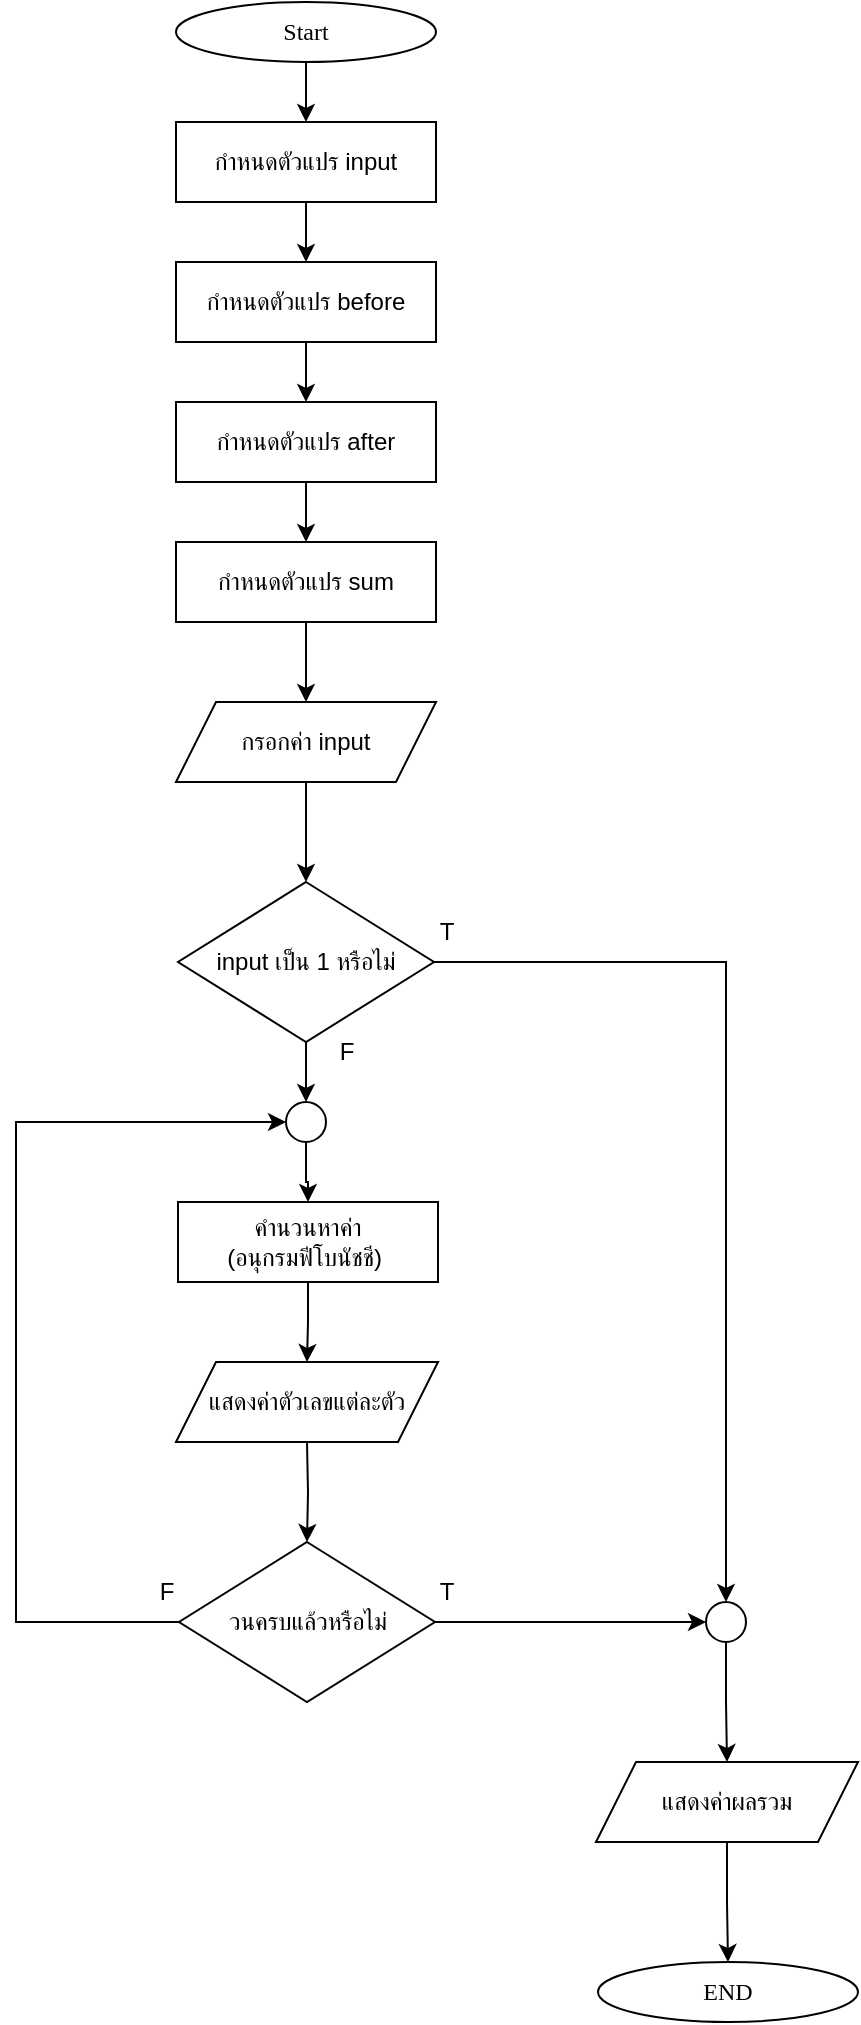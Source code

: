 <mxfile version="24.9.2">
  <diagram name="Page-1" id="n_joIfpPtXs-bq_2HC0r">
    <mxGraphModel dx="2076" dy="1765" grid="1" gridSize="10" guides="1" tooltips="1" connect="1" arrows="1" fold="1" page="1" pageScale="1" pageWidth="850" pageHeight="1100" math="0" shadow="0">
      <root>
        <mxCell id="0" />
        <mxCell id="1" parent="0" />
        <mxCell id="-HGo9TOQFTMYTPu_Gqfn-1" value="" style="edgeStyle=orthogonalEdgeStyle;rounded=0;orthogonalLoop=1;jettySize=auto;html=1;" edge="1" parent="1" source="-HGo9TOQFTMYTPu_Gqfn-2" target="-HGo9TOQFTMYTPu_Gqfn-4">
          <mxGeometry relative="1" as="geometry" />
        </mxCell>
        <mxCell id="-HGo9TOQFTMYTPu_Gqfn-2" value="&lt;font data-font-src=&quot;https://fonts.googleapis.com/css?family=Sarabun&quot; face=&quot;Sarabun&quot;&gt;Start&lt;/font&gt;" style="ellipse;whiteSpace=wrap;html=1;" vertex="1" parent="1">
          <mxGeometry x="-530.0" y="-1050" width="130" height="30" as="geometry" />
        </mxCell>
        <mxCell id="-HGo9TOQFTMYTPu_Gqfn-8" value="" style="edgeStyle=orthogonalEdgeStyle;rounded=0;orthogonalLoop=1;jettySize=auto;html=1;" edge="1" parent="1" source="-HGo9TOQFTMYTPu_Gqfn-4" target="-HGo9TOQFTMYTPu_Gqfn-7">
          <mxGeometry relative="1" as="geometry" />
        </mxCell>
        <mxCell id="-HGo9TOQFTMYTPu_Gqfn-4" value="กำหนดตัวแปร input" style="rounded=0;whiteSpace=wrap;html=1;" vertex="1" parent="1">
          <mxGeometry x="-530.0" y="-990" width="130" height="40" as="geometry" />
        </mxCell>
        <mxCell id="-HGo9TOQFTMYTPu_Gqfn-20" value="" style="edgeStyle=orthogonalEdgeStyle;rounded=0;orthogonalLoop=1;jettySize=auto;html=1;" edge="1" parent="1" source="-HGo9TOQFTMYTPu_Gqfn-6" target="-HGo9TOQFTMYTPu_Gqfn-19">
          <mxGeometry relative="1" as="geometry" />
        </mxCell>
        <mxCell id="-HGo9TOQFTMYTPu_Gqfn-6" value="กรอกค่า input" style="rounded=0;whiteSpace=wrap;html=1;shape=parallelogram;perimeter=parallelogramPerimeter;fixedSize=1;" vertex="1" parent="1">
          <mxGeometry x="-530.0" y="-700" width="130" height="40" as="geometry" />
        </mxCell>
        <mxCell id="-HGo9TOQFTMYTPu_Gqfn-10" value="" style="edgeStyle=orthogonalEdgeStyle;rounded=0;orthogonalLoop=1;jettySize=auto;html=1;" edge="1" parent="1" source="-HGo9TOQFTMYTPu_Gqfn-7" target="-HGo9TOQFTMYTPu_Gqfn-9">
          <mxGeometry relative="1" as="geometry" />
        </mxCell>
        <mxCell id="-HGo9TOQFTMYTPu_Gqfn-7" value="กำหนดตัวแปร before" style="rounded=0;whiteSpace=wrap;html=1;" vertex="1" parent="1">
          <mxGeometry x="-530.0" y="-920" width="130" height="40" as="geometry" />
        </mxCell>
        <mxCell id="-HGo9TOQFTMYTPu_Gqfn-12" value="" style="edgeStyle=orthogonalEdgeStyle;rounded=0;orthogonalLoop=1;jettySize=auto;html=1;" edge="1" parent="1" source="-HGo9TOQFTMYTPu_Gqfn-9" target="-HGo9TOQFTMYTPu_Gqfn-11">
          <mxGeometry relative="1" as="geometry" />
        </mxCell>
        <mxCell id="-HGo9TOQFTMYTPu_Gqfn-9" value="กำหนดตัวแปร after" style="rounded=0;whiteSpace=wrap;html=1;" vertex="1" parent="1">
          <mxGeometry x="-530.0" y="-850" width="130" height="40" as="geometry" />
        </mxCell>
        <mxCell id="-HGo9TOQFTMYTPu_Gqfn-13" value="" style="edgeStyle=orthogonalEdgeStyle;rounded=0;orthogonalLoop=1;jettySize=auto;html=1;" edge="1" parent="1" source="-HGo9TOQFTMYTPu_Gqfn-11" target="-HGo9TOQFTMYTPu_Gqfn-6">
          <mxGeometry relative="1" as="geometry" />
        </mxCell>
        <mxCell id="-HGo9TOQFTMYTPu_Gqfn-11" value="กำหนดตัวแปร sum" style="rounded=0;whiteSpace=wrap;html=1;" vertex="1" parent="1">
          <mxGeometry x="-530.0" y="-780" width="130" height="40" as="geometry" />
        </mxCell>
        <mxCell id="-HGo9TOQFTMYTPu_Gqfn-25" style="edgeStyle=orthogonalEdgeStyle;rounded=0;orthogonalLoop=1;jettySize=auto;html=1;entryX=0;entryY=0.5;entryDx=0;entryDy=0;" edge="1" parent="1" source="-HGo9TOQFTMYTPu_Gqfn-14" target="-HGo9TOQFTMYTPu_Gqfn-26">
          <mxGeometry relative="1" as="geometry">
            <mxPoint x="-620" y="-390" as="targetPoint" />
            <Array as="points">
              <mxPoint x="-610" y="-240" />
              <mxPoint x="-610" y="-490" />
            </Array>
          </mxGeometry>
        </mxCell>
        <mxCell id="-HGo9TOQFTMYTPu_Gqfn-36" style="edgeStyle=orthogonalEdgeStyle;rounded=0;orthogonalLoop=1;jettySize=auto;html=1;entryX=0;entryY=0.5;entryDx=0;entryDy=0;" edge="1" parent="1" source="-HGo9TOQFTMYTPu_Gqfn-14" target="-HGo9TOQFTMYTPu_Gqfn-34">
          <mxGeometry relative="1" as="geometry" />
        </mxCell>
        <mxCell id="-HGo9TOQFTMYTPu_Gqfn-14" value="วนครบแล้วหรือไม่" style="rhombus;whiteSpace=wrap;html=1;" vertex="1" parent="1">
          <mxGeometry x="-528.5" y="-280" width="128" height="80" as="geometry" />
        </mxCell>
        <mxCell id="-HGo9TOQFTMYTPu_Gqfn-17" value="" style="edgeStyle=orthogonalEdgeStyle;rounded=0;orthogonalLoop=1;jettySize=auto;html=1;" edge="1" parent="1" target="-HGo9TOQFTMYTPu_Gqfn-14">
          <mxGeometry relative="1" as="geometry">
            <mxPoint x="-464.5" y="-330" as="sourcePoint" />
          </mxGeometry>
        </mxCell>
        <mxCell id="-HGo9TOQFTMYTPu_Gqfn-24" value="" style="edgeStyle=orthogonalEdgeStyle;rounded=0;orthogonalLoop=1;jettySize=auto;html=1;" edge="1" parent="1" source="-HGo9TOQFTMYTPu_Gqfn-15" target="-HGo9TOQFTMYTPu_Gqfn-22">
          <mxGeometry relative="1" as="geometry" />
        </mxCell>
        <mxCell id="-HGo9TOQFTMYTPu_Gqfn-15" value="คำนวนหาค่า&lt;div&gt;(อนุกรมฟีโบนัชชี)&amp;nbsp;&lt;/div&gt;" style="rounded=0;whiteSpace=wrap;html=1;" vertex="1" parent="1">
          <mxGeometry x="-529.0" y="-450" width="130" height="40" as="geometry" />
        </mxCell>
        <mxCell id="-HGo9TOQFTMYTPu_Gqfn-28" value="" style="edgeStyle=orthogonalEdgeStyle;rounded=0;orthogonalLoop=1;jettySize=auto;html=1;" edge="1" parent="1" source="-HGo9TOQFTMYTPu_Gqfn-19" target="-HGo9TOQFTMYTPu_Gqfn-26">
          <mxGeometry relative="1" as="geometry" />
        </mxCell>
        <mxCell id="-HGo9TOQFTMYTPu_Gqfn-37" style="edgeStyle=orthogonalEdgeStyle;rounded=0;orthogonalLoop=1;jettySize=auto;html=1;entryX=0.5;entryY=0;entryDx=0;entryDy=0;" edge="1" parent="1" source="-HGo9TOQFTMYTPu_Gqfn-19" target="-HGo9TOQFTMYTPu_Gqfn-34">
          <mxGeometry relative="1" as="geometry" />
        </mxCell>
        <mxCell id="-HGo9TOQFTMYTPu_Gqfn-19" value="input เป็น 1 หรือไม่" style="rhombus;whiteSpace=wrap;html=1;" vertex="1" parent="1">
          <mxGeometry x="-529" y="-610" width="128" height="80" as="geometry" />
        </mxCell>
        <mxCell id="-HGo9TOQFTMYTPu_Gqfn-21" value="&lt;font face=&quot;Sarabun&quot;&gt;END&lt;/font&gt;" style="ellipse;whiteSpace=wrap;html=1;" vertex="1" parent="1">
          <mxGeometry x="-319.0" y="-70" width="130" height="30" as="geometry" />
        </mxCell>
        <mxCell id="-HGo9TOQFTMYTPu_Gqfn-22" value="แสดงค่าตัวเลขแต่ละตัว" style="rounded=0;whiteSpace=wrap;html=1;shape=parallelogram;perimeter=parallelogramPerimeter;fixedSize=1;" vertex="1" parent="1">
          <mxGeometry x="-530" y="-370" width="131" height="40" as="geometry" />
        </mxCell>
        <mxCell id="-HGo9TOQFTMYTPu_Gqfn-33" value="" style="edgeStyle=orthogonalEdgeStyle;rounded=0;orthogonalLoop=1;jettySize=auto;html=1;" edge="1" parent="1" source="-HGo9TOQFTMYTPu_Gqfn-23" target="-HGo9TOQFTMYTPu_Gqfn-21">
          <mxGeometry relative="1" as="geometry" />
        </mxCell>
        <mxCell id="-HGo9TOQFTMYTPu_Gqfn-23" value="แสดงค่าผลรวม" style="rounded=0;whiteSpace=wrap;html=1;shape=parallelogram;perimeter=parallelogramPerimeter;fixedSize=1;" vertex="1" parent="1">
          <mxGeometry x="-320" y="-170" width="131" height="40" as="geometry" />
        </mxCell>
        <mxCell id="-HGo9TOQFTMYTPu_Gqfn-29" value="" style="edgeStyle=orthogonalEdgeStyle;rounded=0;orthogonalLoop=1;jettySize=auto;html=1;entryX=0.5;entryY=0;entryDx=0;entryDy=0;" edge="1" parent="1" source="-HGo9TOQFTMYTPu_Gqfn-26" target="-HGo9TOQFTMYTPu_Gqfn-15">
          <mxGeometry relative="1" as="geometry" />
        </mxCell>
        <mxCell id="-HGo9TOQFTMYTPu_Gqfn-26" value="" style="ellipse;whiteSpace=wrap;html=1;aspect=fixed;" vertex="1" parent="1">
          <mxGeometry x="-475" y="-500" width="20" height="20" as="geometry" />
        </mxCell>
        <mxCell id="-HGo9TOQFTMYTPu_Gqfn-35" value="" style="edgeStyle=orthogonalEdgeStyle;rounded=0;orthogonalLoop=1;jettySize=auto;html=1;" edge="1" parent="1" source="-HGo9TOQFTMYTPu_Gqfn-34" target="-HGo9TOQFTMYTPu_Gqfn-23">
          <mxGeometry relative="1" as="geometry" />
        </mxCell>
        <mxCell id="-HGo9TOQFTMYTPu_Gqfn-34" value="" style="ellipse;whiteSpace=wrap;html=1;aspect=fixed;" vertex="1" parent="1">
          <mxGeometry x="-265" y="-250" width="20" height="20" as="geometry" />
        </mxCell>
        <mxCell id="-HGo9TOQFTMYTPu_Gqfn-38" value="T" style="text;html=1;align=center;verticalAlign=middle;resizable=0;points=[];autosize=1;strokeColor=none;fillColor=none;" vertex="1" parent="1">
          <mxGeometry x="-410" y="-600" width="30" height="30" as="geometry" />
        </mxCell>
        <mxCell id="-HGo9TOQFTMYTPu_Gqfn-39" value="T" style="text;html=1;align=center;verticalAlign=middle;resizable=0;points=[];autosize=1;strokeColor=none;fillColor=none;" vertex="1" parent="1">
          <mxGeometry x="-410" y="-270" width="30" height="30" as="geometry" />
        </mxCell>
        <mxCell id="-HGo9TOQFTMYTPu_Gqfn-40" value="F" style="text;html=1;align=center;verticalAlign=middle;resizable=0;points=[];autosize=1;strokeColor=none;fillColor=none;" vertex="1" parent="1">
          <mxGeometry x="-550" y="-270" width="30" height="30" as="geometry" />
        </mxCell>
        <mxCell id="-HGo9TOQFTMYTPu_Gqfn-41" value="F" style="text;html=1;align=center;verticalAlign=middle;resizable=0;points=[];autosize=1;strokeColor=none;fillColor=none;" vertex="1" parent="1">
          <mxGeometry x="-460" y="-540" width="30" height="30" as="geometry" />
        </mxCell>
      </root>
    </mxGraphModel>
  </diagram>
</mxfile>
